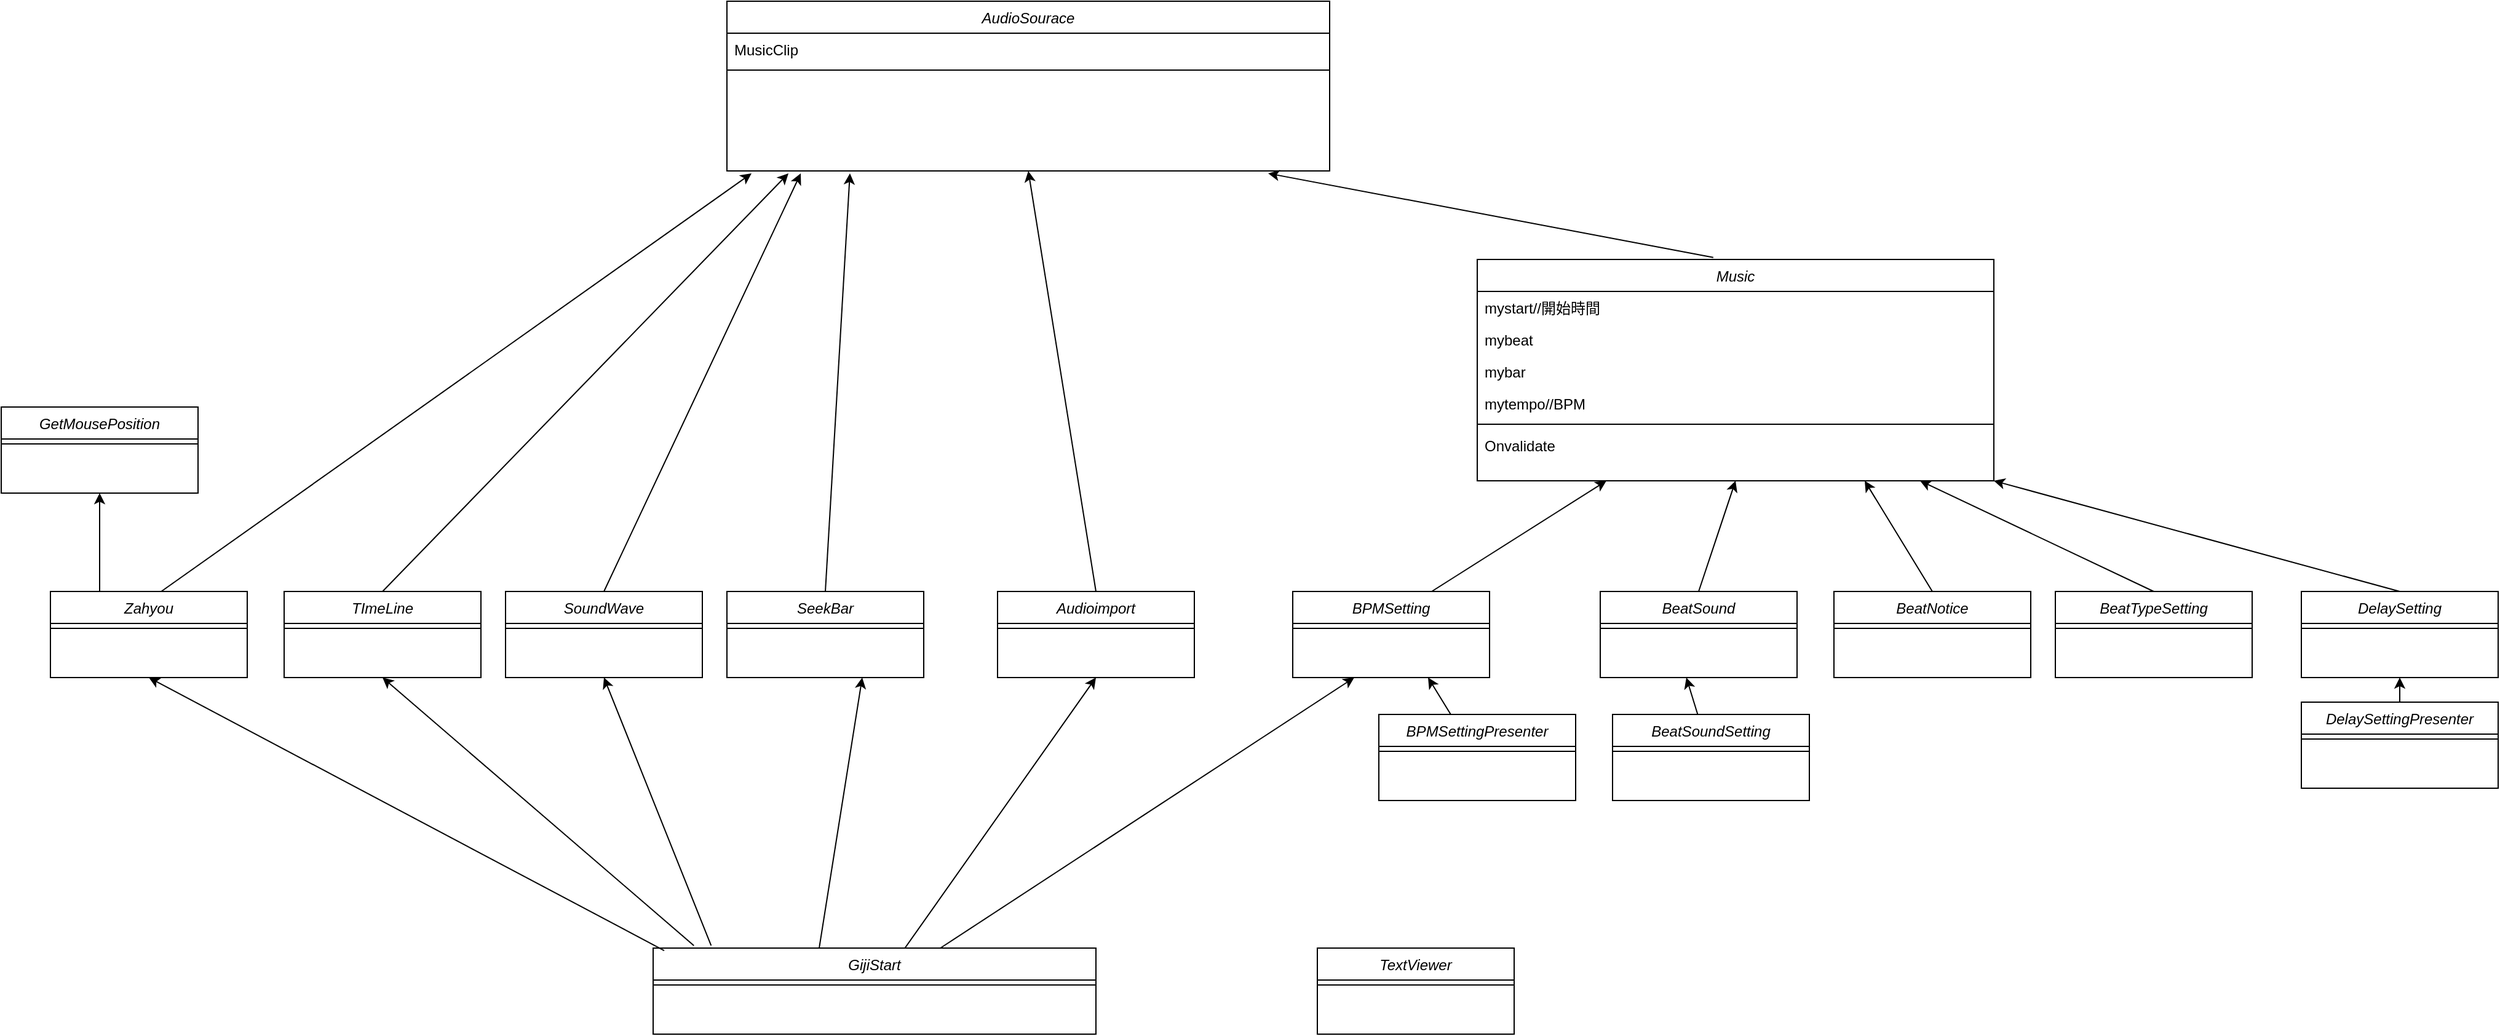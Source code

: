 <mxfile version="17.4.5" type="github">
  <diagram id="C5RBs43oDa-KdzZeNtuy" name="Page-1">
    <mxGraphModel dx="3015" dy="2341" grid="1" gridSize="10" guides="1" tooltips="1" connect="1" arrows="1" fold="1" page="1" pageScale="1" pageWidth="827" pageHeight="1169" math="0" shadow="0">
      <root>
        <mxCell id="WIyWlLk6GJQsqaUBKTNV-0" />
        <mxCell id="WIyWlLk6GJQsqaUBKTNV-1" parent="WIyWlLk6GJQsqaUBKTNV-0" />
        <mxCell id="vabBeUa6Q3-OMoRBs6Pe-0" value="Music" style="swimlane;fontStyle=2;align=center;verticalAlign=top;childLayout=stackLayout;horizontal=1;startSize=26;horizontalStack=0;resizeParent=1;resizeLast=0;collapsible=1;marginBottom=0;rounded=0;shadow=0;strokeWidth=1;" parent="WIyWlLk6GJQsqaUBKTNV-1" vertex="1">
          <mxGeometry x="430" y="-820" width="420" height="180" as="geometry">
            <mxRectangle x="230" y="140" width="160" height="26" as="alternateBounds" />
          </mxGeometry>
        </mxCell>
        <mxCell id="vabBeUa6Q3-OMoRBs6Pe-6" value="mystart//開始時間" style="text;align=left;verticalAlign=top;spacingLeft=4;spacingRight=4;overflow=hidden;rotatable=0;points=[[0,0.5],[1,0.5]];portConstraint=eastwest;" parent="vabBeUa6Q3-OMoRBs6Pe-0" vertex="1">
          <mxGeometry y="26" width="420" height="26" as="geometry" />
        </mxCell>
        <mxCell id="vabBeUa6Q3-OMoRBs6Pe-1" value="mybeat" style="text;align=left;verticalAlign=top;spacingLeft=4;spacingRight=4;overflow=hidden;rotatable=0;points=[[0,0.5],[1,0.5]];portConstraint=eastwest;" parent="vabBeUa6Q3-OMoRBs6Pe-0" vertex="1">
          <mxGeometry y="52" width="420" height="26" as="geometry" />
        </mxCell>
        <mxCell id="vabBeUa6Q3-OMoRBs6Pe-2" value="mybar" style="text;align=left;verticalAlign=top;spacingLeft=4;spacingRight=4;overflow=hidden;rotatable=0;points=[[0,0.5],[1,0.5]];portConstraint=eastwest;rounded=0;shadow=0;html=0;" parent="vabBeUa6Q3-OMoRBs6Pe-0" vertex="1">
          <mxGeometry y="78" width="420" height="26" as="geometry" />
        </mxCell>
        <mxCell id="vabBeUa6Q3-OMoRBs6Pe-3" value="mytempo//BPM" style="text;align=left;verticalAlign=top;spacingLeft=4;spacingRight=4;overflow=hidden;rotatable=0;points=[[0,0.5],[1,0.5]];portConstraint=eastwest;rounded=0;shadow=0;html=0;" parent="vabBeUa6Q3-OMoRBs6Pe-0" vertex="1">
          <mxGeometry y="104" width="420" height="26" as="geometry" />
        </mxCell>
        <mxCell id="vabBeUa6Q3-OMoRBs6Pe-4" value="" style="line;html=1;strokeWidth=1;align=left;verticalAlign=middle;spacingTop=-1;spacingLeft=3;spacingRight=3;rotatable=0;labelPosition=right;points=[];portConstraint=eastwest;" parent="vabBeUa6Q3-OMoRBs6Pe-0" vertex="1">
          <mxGeometry y="130" width="420" height="8" as="geometry" />
        </mxCell>
        <mxCell id="vabBeUa6Q3-OMoRBs6Pe-5" value="Onvalidate" style="text;align=left;verticalAlign=top;spacingLeft=4;spacingRight=4;overflow=hidden;rotatable=0;points=[[0,0.5],[1,0.5]];portConstraint=eastwest;" parent="vabBeUa6Q3-OMoRBs6Pe-0" vertex="1">
          <mxGeometry y="138" width="420" height="26" as="geometry" />
        </mxCell>
        <mxCell id="u_GxQoM4OM5865aHiYMQ-0" value="AudioSourace" style="swimlane;fontStyle=2;align=center;verticalAlign=top;childLayout=stackLayout;horizontal=1;startSize=26;horizontalStack=0;resizeParent=1;resizeLast=0;collapsible=1;marginBottom=0;rounded=0;shadow=0;strokeWidth=1;" vertex="1" parent="WIyWlLk6GJQsqaUBKTNV-1">
          <mxGeometry x="-180" y="-1030" width="490" height="138" as="geometry">
            <mxRectangle x="230" y="140" width="160" height="26" as="alternateBounds" />
          </mxGeometry>
        </mxCell>
        <mxCell id="u_GxQoM4OM5865aHiYMQ-1" value="MusicClip" style="text;align=left;verticalAlign=top;spacingLeft=4;spacingRight=4;overflow=hidden;rotatable=0;points=[[0,0.5],[1,0.5]];portConstraint=eastwest;" vertex="1" parent="u_GxQoM4OM5865aHiYMQ-0">
          <mxGeometry y="26" width="490" height="26" as="geometry" />
        </mxCell>
        <mxCell id="u_GxQoM4OM5865aHiYMQ-4" value="" style="line;html=1;strokeWidth=1;align=left;verticalAlign=middle;spacingTop=-1;spacingLeft=3;spacingRight=3;rotatable=0;labelPosition=right;points=[];portConstraint=eastwest;" vertex="1" parent="u_GxQoM4OM5865aHiYMQ-0">
          <mxGeometry y="52" width="490" height="8" as="geometry" />
        </mxCell>
        <mxCell id="u_GxQoM4OM5865aHiYMQ-6" value="" style="endArrow=classic;html=1;rounded=0;exitX=0.457;exitY=-0.009;exitDx=0;exitDy=0;exitPerimeter=0;" edge="1" parent="WIyWlLk6GJQsqaUBKTNV-1" source="vabBeUa6Q3-OMoRBs6Pe-0">
          <mxGeometry width="50" height="50" relative="1" as="geometry">
            <mxPoint x="350" y="-390" as="sourcePoint" />
            <mxPoint x="260" y="-890" as="targetPoint" />
          </mxGeometry>
        </mxCell>
        <mxCell id="u_GxQoM4OM5865aHiYMQ-7" value="Audioimport" style="swimlane;fontStyle=2;align=center;verticalAlign=top;childLayout=stackLayout;horizontal=1;startSize=26;horizontalStack=0;resizeParent=1;resizeLast=0;collapsible=1;marginBottom=0;rounded=0;shadow=0;strokeWidth=1;" vertex="1" parent="WIyWlLk6GJQsqaUBKTNV-1">
          <mxGeometry x="40" y="-550" width="160" height="70" as="geometry">
            <mxRectangle x="230" y="140" width="160" height="26" as="alternateBounds" />
          </mxGeometry>
        </mxCell>
        <mxCell id="u_GxQoM4OM5865aHiYMQ-9" value="" style="line;html=1;strokeWidth=1;align=left;verticalAlign=middle;spacingTop=-1;spacingLeft=3;spacingRight=3;rotatable=0;labelPosition=right;points=[];portConstraint=eastwest;" vertex="1" parent="u_GxQoM4OM5865aHiYMQ-7">
          <mxGeometry y="26" width="160" height="8" as="geometry" />
        </mxCell>
        <mxCell id="u_GxQoM4OM5865aHiYMQ-10" value="" style="endArrow=classic;html=1;rounded=0;exitX=0.5;exitY=0;exitDx=0;exitDy=0;entryX=0.5;entryY=1;entryDx=0;entryDy=0;" edge="1" parent="WIyWlLk6GJQsqaUBKTNV-1" source="u_GxQoM4OM5865aHiYMQ-7" target="u_GxQoM4OM5865aHiYMQ-0">
          <mxGeometry width="50" height="50" relative="1" as="geometry">
            <mxPoint x="350" y="-390" as="sourcePoint" />
            <mxPoint x="360" y="-640" as="targetPoint" />
          </mxGeometry>
        </mxCell>
        <mxCell id="u_GxQoM4OM5865aHiYMQ-11" value="GijiStart" style="swimlane;fontStyle=2;align=center;verticalAlign=top;childLayout=stackLayout;horizontal=1;startSize=26;horizontalStack=0;resizeParent=1;resizeLast=0;collapsible=1;marginBottom=0;rounded=0;shadow=0;strokeWidth=1;" vertex="1" parent="WIyWlLk6GJQsqaUBKTNV-1">
          <mxGeometry x="-240" y="-260" width="360" height="70" as="geometry">
            <mxRectangle x="230" y="140" width="160" height="26" as="alternateBounds" />
          </mxGeometry>
        </mxCell>
        <mxCell id="u_GxQoM4OM5865aHiYMQ-12" value="" style="line;html=1;strokeWidth=1;align=left;verticalAlign=middle;spacingTop=-1;spacingLeft=3;spacingRight=3;rotatable=0;labelPosition=right;points=[];portConstraint=eastwest;" vertex="1" parent="u_GxQoM4OM5865aHiYMQ-11">
          <mxGeometry y="26" width="360" height="8" as="geometry" />
        </mxCell>
        <mxCell id="u_GxQoM4OM5865aHiYMQ-13" value="" style="endArrow=classic;html=1;rounded=0;entryX=0.5;entryY=1;entryDx=0;entryDy=0;" edge="1" parent="WIyWlLk6GJQsqaUBKTNV-1" source="u_GxQoM4OM5865aHiYMQ-11" target="u_GxQoM4OM5865aHiYMQ-7">
          <mxGeometry width="50" height="50" relative="1" as="geometry">
            <mxPoint x="480" y="-240" as="sourcePoint" />
            <mxPoint x="190" y="-490" as="targetPoint" />
          </mxGeometry>
        </mxCell>
        <mxCell id="u_GxQoM4OM5865aHiYMQ-14" value="BPMSetting" style="swimlane;fontStyle=2;align=center;verticalAlign=top;childLayout=stackLayout;horizontal=1;startSize=26;horizontalStack=0;resizeParent=1;resizeLast=0;collapsible=1;marginBottom=0;rounded=0;shadow=0;strokeWidth=1;" vertex="1" parent="WIyWlLk6GJQsqaUBKTNV-1">
          <mxGeometry x="280" y="-550" width="160" height="70" as="geometry">
            <mxRectangle x="230" y="140" width="160" height="26" as="alternateBounds" />
          </mxGeometry>
        </mxCell>
        <mxCell id="u_GxQoM4OM5865aHiYMQ-15" value="" style="line;html=1;strokeWidth=1;align=left;verticalAlign=middle;spacingTop=-1;spacingLeft=3;spacingRight=3;rotatable=0;labelPosition=right;points=[];portConstraint=eastwest;" vertex="1" parent="u_GxQoM4OM5865aHiYMQ-14">
          <mxGeometry y="26" width="160" height="8" as="geometry" />
        </mxCell>
        <mxCell id="u_GxQoM4OM5865aHiYMQ-16" value="" style="endArrow=classic;html=1;rounded=0;exitX=0.706;exitY=0;exitDx=0;exitDy=0;exitPerimeter=0;entryX=0.25;entryY=1;entryDx=0;entryDy=0;" edge="1" parent="WIyWlLk6GJQsqaUBKTNV-1" source="u_GxQoM4OM5865aHiYMQ-14" target="vabBeUa6Q3-OMoRBs6Pe-0">
          <mxGeometry width="50" height="50" relative="1" as="geometry">
            <mxPoint x="480" y="-240" as="sourcePoint" />
            <mxPoint x="480" y="-660" as="targetPoint" />
          </mxGeometry>
        </mxCell>
        <mxCell id="u_GxQoM4OM5865aHiYMQ-17" value="BPMSettingPresenter" style="swimlane;fontStyle=2;align=center;verticalAlign=top;childLayout=stackLayout;horizontal=1;startSize=26;horizontalStack=0;resizeParent=1;resizeLast=0;collapsible=1;marginBottom=0;rounded=0;shadow=0;strokeWidth=1;" vertex="1" parent="WIyWlLk6GJQsqaUBKTNV-1">
          <mxGeometry x="350" y="-450" width="160" height="70" as="geometry">
            <mxRectangle x="230" y="140" width="160" height="26" as="alternateBounds" />
          </mxGeometry>
        </mxCell>
        <mxCell id="u_GxQoM4OM5865aHiYMQ-18" value="" style="line;html=1;strokeWidth=1;align=left;verticalAlign=middle;spacingTop=-1;spacingLeft=3;spacingRight=3;rotatable=0;labelPosition=right;points=[];portConstraint=eastwest;" vertex="1" parent="u_GxQoM4OM5865aHiYMQ-17">
          <mxGeometry y="26" width="160" height="8" as="geometry" />
        </mxCell>
        <mxCell id="u_GxQoM4OM5865aHiYMQ-19" value="" style="endArrow=classic;html=1;rounded=0;" edge="1" parent="WIyWlLk6GJQsqaUBKTNV-1" source="u_GxQoM4OM5865aHiYMQ-17">
          <mxGeometry width="50" height="50" relative="1" as="geometry">
            <mxPoint x="480" y="-440" as="sourcePoint" />
            <mxPoint x="390" y="-480" as="targetPoint" />
          </mxGeometry>
        </mxCell>
        <mxCell id="u_GxQoM4OM5865aHiYMQ-20" value="" style="endArrow=classic;html=1;rounded=0;" edge="1" parent="WIyWlLk6GJQsqaUBKTNV-1" source="u_GxQoM4OM5865aHiYMQ-11">
          <mxGeometry width="50" height="50" relative="1" as="geometry">
            <mxPoint x="480" y="-440" as="sourcePoint" />
            <mxPoint x="330" y="-480" as="targetPoint" />
          </mxGeometry>
        </mxCell>
        <mxCell id="u_GxQoM4OM5865aHiYMQ-21" value="BeatSound" style="swimlane;fontStyle=2;align=center;verticalAlign=top;childLayout=stackLayout;horizontal=1;startSize=26;horizontalStack=0;resizeParent=1;resizeLast=0;collapsible=1;marginBottom=0;rounded=0;shadow=0;strokeWidth=1;" vertex="1" parent="WIyWlLk6GJQsqaUBKTNV-1">
          <mxGeometry x="530" y="-550" width="160" height="70" as="geometry">
            <mxRectangle x="230" y="140" width="160" height="26" as="alternateBounds" />
          </mxGeometry>
        </mxCell>
        <mxCell id="u_GxQoM4OM5865aHiYMQ-22" value="" style="line;html=1;strokeWidth=1;align=left;verticalAlign=middle;spacingTop=-1;spacingLeft=3;spacingRight=3;rotatable=0;labelPosition=right;points=[];portConstraint=eastwest;" vertex="1" parent="u_GxQoM4OM5865aHiYMQ-21">
          <mxGeometry y="26" width="160" height="8" as="geometry" />
        </mxCell>
        <mxCell id="u_GxQoM4OM5865aHiYMQ-23" value="BeatSoundSetting" style="swimlane;fontStyle=2;align=center;verticalAlign=top;childLayout=stackLayout;horizontal=1;startSize=26;horizontalStack=0;resizeParent=1;resizeLast=0;collapsible=1;marginBottom=0;rounded=0;shadow=0;strokeWidth=1;" vertex="1" parent="WIyWlLk6GJQsqaUBKTNV-1">
          <mxGeometry x="540" y="-450" width="160" height="70" as="geometry">
            <mxRectangle x="230" y="140" width="160" height="26" as="alternateBounds" />
          </mxGeometry>
        </mxCell>
        <mxCell id="u_GxQoM4OM5865aHiYMQ-24" value="" style="line;html=1;strokeWidth=1;align=left;verticalAlign=middle;spacingTop=-1;spacingLeft=3;spacingRight=3;rotatable=0;labelPosition=right;points=[];portConstraint=eastwest;" vertex="1" parent="u_GxQoM4OM5865aHiYMQ-23">
          <mxGeometry y="26" width="160" height="8" as="geometry" />
        </mxCell>
        <mxCell id="u_GxQoM4OM5865aHiYMQ-25" value="" style="endArrow=classic;html=1;rounded=0;" edge="1" parent="WIyWlLk6GJQsqaUBKTNV-1" source="u_GxQoM4OM5865aHiYMQ-23">
          <mxGeometry width="50" height="50" relative="1" as="geometry">
            <mxPoint x="480" y="-440" as="sourcePoint" />
            <mxPoint x="600" y="-480" as="targetPoint" />
          </mxGeometry>
        </mxCell>
        <mxCell id="u_GxQoM4OM5865aHiYMQ-26" value="" style="endArrow=classic;html=1;rounded=0;exitX=0.5;exitY=0;exitDx=0;exitDy=0;entryX=0.5;entryY=1;entryDx=0;entryDy=0;" edge="1" parent="WIyWlLk6GJQsqaUBKTNV-1" source="u_GxQoM4OM5865aHiYMQ-21" target="vabBeUa6Q3-OMoRBs6Pe-0">
          <mxGeometry width="50" height="50" relative="1" as="geometry">
            <mxPoint x="480" y="-440" as="sourcePoint" />
            <mxPoint x="550" y="-660" as="targetPoint" />
          </mxGeometry>
        </mxCell>
        <mxCell id="u_GxQoM4OM5865aHiYMQ-27" value="BeatNotice" style="swimlane;fontStyle=2;align=center;verticalAlign=top;childLayout=stackLayout;horizontal=1;startSize=26;horizontalStack=0;resizeParent=1;resizeLast=0;collapsible=1;marginBottom=0;rounded=0;shadow=0;strokeWidth=1;" vertex="1" parent="WIyWlLk6GJQsqaUBKTNV-1">
          <mxGeometry x="720" y="-550" width="160" height="70" as="geometry">
            <mxRectangle x="230" y="140" width="160" height="26" as="alternateBounds" />
          </mxGeometry>
        </mxCell>
        <mxCell id="u_GxQoM4OM5865aHiYMQ-28" value="" style="line;html=1;strokeWidth=1;align=left;verticalAlign=middle;spacingTop=-1;spacingLeft=3;spacingRight=3;rotatable=0;labelPosition=right;points=[];portConstraint=eastwest;" vertex="1" parent="u_GxQoM4OM5865aHiYMQ-27">
          <mxGeometry y="26" width="160" height="8" as="geometry" />
        </mxCell>
        <mxCell id="u_GxQoM4OM5865aHiYMQ-29" value="" style="endArrow=classic;html=1;rounded=0;exitX=0.5;exitY=0;exitDx=0;exitDy=0;entryX=0.75;entryY=1;entryDx=0;entryDy=0;" edge="1" parent="WIyWlLk6GJQsqaUBKTNV-1" source="u_GxQoM4OM5865aHiYMQ-27" target="vabBeUa6Q3-OMoRBs6Pe-0">
          <mxGeometry width="50" height="50" relative="1" as="geometry">
            <mxPoint x="480" y="-440" as="sourcePoint" />
            <mxPoint x="580" y="-630" as="targetPoint" />
          </mxGeometry>
        </mxCell>
        <mxCell id="u_GxQoM4OM5865aHiYMQ-32" value="BeatTypeSetting" style="swimlane;fontStyle=2;align=center;verticalAlign=top;childLayout=stackLayout;horizontal=1;startSize=26;horizontalStack=0;resizeParent=1;resizeLast=0;collapsible=1;marginBottom=0;rounded=0;shadow=0;strokeWidth=1;" vertex="1" parent="WIyWlLk6GJQsqaUBKTNV-1">
          <mxGeometry x="900" y="-550" width="160" height="70" as="geometry">
            <mxRectangle x="230" y="140" width="160" height="26" as="alternateBounds" />
          </mxGeometry>
        </mxCell>
        <mxCell id="u_GxQoM4OM5865aHiYMQ-33" value="" style="line;html=1;strokeWidth=1;align=left;verticalAlign=middle;spacingTop=-1;spacingLeft=3;spacingRight=3;rotatable=0;labelPosition=right;points=[];portConstraint=eastwest;" vertex="1" parent="u_GxQoM4OM5865aHiYMQ-32">
          <mxGeometry y="26" width="160" height="8" as="geometry" />
        </mxCell>
        <mxCell id="u_GxQoM4OM5865aHiYMQ-34" value="" style="endArrow=classic;html=1;rounded=0;exitX=0.5;exitY=0;exitDx=0;exitDy=0;" edge="1" parent="WIyWlLk6GJQsqaUBKTNV-1" source="u_GxQoM4OM5865aHiYMQ-32">
          <mxGeometry width="50" height="50" relative="1" as="geometry">
            <mxPoint x="440" y="-670" as="sourcePoint" />
            <mxPoint x="790" y="-640" as="targetPoint" />
          </mxGeometry>
        </mxCell>
        <mxCell id="u_GxQoM4OM5865aHiYMQ-35" value="DelaySetting" style="swimlane;fontStyle=2;align=center;verticalAlign=top;childLayout=stackLayout;horizontal=1;startSize=26;horizontalStack=0;resizeParent=1;resizeLast=0;collapsible=1;marginBottom=0;rounded=0;shadow=0;strokeWidth=1;" vertex="1" parent="WIyWlLk6GJQsqaUBKTNV-1">
          <mxGeometry x="1100" y="-550" width="160" height="70" as="geometry">
            <mxRectangle x="230" y="140" width="160" height="26" as="alternateBounds" />
          </mxGeometry>
        </mxCell>
        <mxCell id="u_GxQoM4OM5865aHiYMQ-36" value="" style="line;html=1;strokeWidth=1;align=left;verticalAlign=middle;spacingTop=-1;spacingLeft=3;spacingRight=3;rotatable=0;labelPosition=right;points=[];portConstraint=eastwest;" vertex="1" parent="u_GxQoM4OM5865aHiYMQ-35">
          <mxGeometry y="26" width="160" height="8" as="geometry" />
        </mxCell>
        <mxCell id="u_GxQoM4OM5865aHiYMQ-37" value="DelaySettingPresenter" style="swimlane;fontStyle=2;align=center;verticalAlign=top;childLayout=stackLayout;horizontal=1;startSize=26;horizontalStack=0;resizeParent=1;resizeLast=0;collapsible=1;marginBottom=0;rounded=0;shadow=0;strokeWidth=1;" vertex="1" parent="WIyWlLk6GJQsqaUBKTNV-1">
          <mxGeometry x="1100" y="-460" width="160" height="70" as="geometry">
            <mxRectangle x="230" y="140" width="160" height="26" as="alternateBounds" />
          </mxGeometry>
        </mxCell>
        <mxCell id="u_GxQoM4OM5865aHiYMQ-38" value="" style="line;html=1;strokeWidth=1;align=left;verticalAlign=middle;spacingTop=-1;spacingLeft=3;spacingRight=3;rotatable=0;labelPosition=right;points=[];portConstraint=eastwest;" vertex="1" parent="u_GxQoM4OM5865aHiYMQ-37">
          <mxGeometry y="26" width="160" height="8" as="geometry" />
        </mxCell>
        <mxCell id="u_GxQoM4OM5865aHiYMQ-39" value="" style="endArrow=classic;html=1;rounded=0;entryX=0.5;entryY=1;entryDx=0;entryDy=0;" edge="1" parent="WIyWlLk6GJQsqaUBKTNV-1" source="u_GxQoM4OM5865aHiYMQ-37" target="u_GxQoM4OM5865aHiYMQ-35">
          <mxGeometry width="50" height="50" relative="1" as="geometry">
            <mxPoint x="820" y="-550" as="sourcePoint" />
            <mxPoint x="870" y="-600" as="targetPoint" />
          </mxGeometry>
        </mxCell>
        <mxCell id="u_GxQoM4OM5865aHiYMQ-40" value="" style="endArrow=classic;html=1;rounded=0;exitX=0.5;exitY=0;exitDx=0;exitDy=0;entryX=1;entryY=1;entryDx=0;entryDy=0;" edge="1" parent="WIyWlLk6GJQsqaUBKTNV-1" source="u_GxQoM4OM5865aHiYMQ-35" target="vabBeUa6Q3-OMoRBs6Pe-0">
          <mxGeometry width="50" height="50" relative="1" as="geometry">
            <mxPoint x="820" y="-550" as="sourcePoint" />
            <mxPoint x="870" y="-600" as="targetPoint" />
          </mxGeometry>
        </mxCell>
        <mxCell id="u_GxQoM4OM5865aHiYMQ-41" value="SeekBar" style="swimlane;fontStyle=2;align=center;verticalAlign=top;childLayout=stackLayout;horizontal=1;startSize=26;horizontalStack=0;resizeParent=1;resizeLast=0;collapsible=1;marginBottom=0;rounded=0;shadow=0;strokeWidth=1;" vertex="1" parent="WIyWlLk6GJQsqaUBKTNV-1">
          <mxGeometry x="-180" y="-550" width="160" height="70" as="geometry">
            <mxRectangle x="230" y="140" width="160" height="26" as="alternateBounds" />
          </mxGeometry>
        </mxCell>
        <mxCell id="u_GxQoM4OM5865aHiYMQ-42" value="" style="line;html=1;strokeWidth=1;align=left;verticalAlign=middle;spacingTop=-1;spacingLeft=3;spacingRight=3;rotatable=0;labelPosition=right;points=[];portConstraint=eastwest;" vertex="1" parent="u_GxQoM4OM5865aHiYMQ-41">
          <mxGeometry y="26" width="160" height="8" as="geometry" />
        </mxCell>
        <mxCell id="u_GxQoM4OM5865aHiYMQ-43" value="" style="endArrow=classic;html=1;rounded=0;exitX=0.5;exitY=0;exitDx=0;exitDy=0;" edge="1" parent="WIyWlLk6GJQsqaUBKTNV-1" source="u_GxQoM4OM5865aHiYMQ-41">
          <mxGeometry width="50" height="50" relative="1" as="geometry">
            <mxPoint x="-40" y="-470" as="sourcePoint" />
            <mxPoint x="-80" y="-890" as="targetPoint" />
          </mxGeometry>
        </mxCell>
        <mxCell id="u_GxQoM4OM5865aHiYMQ-44" value="" style="endArrow=classic;html=1;rounded=0;exitX=0.375;exitY=0;exitDx=0;exitDy=0;exitPerimeter=0;" edge="1" parent="WIyWlLk6GJQsqaUBKTNV-1" source="u_GxQoM4OM5865aHiYMQ-11">
          <mxGeometry width="50" height="50" relative="1" as="geometry">
            <mxPoint x="30" y="-370" as="sourcePoint" />
            <mxPoint x="-70" y="-480" as="targetPoint" />
          </mxGeometry>
        </mxCell>
        <mxCell id="u_GxQoM4OM5865aHiYMQ-45" value="SoundWave" style="swimlane;fontStyle=2;align=center;verticalAlign=top;childLayout=stackLayout;horizontal=1;startSize=26;horizontalStack=0;resizeParent=1;resizeLast=0;collapsible=1;marginBottom=0;rounded=0;shadow=0;strokeWidth=1;" vertex="1" parent="WIyWlLk6GJQsqaUBKTNV-1">
          <mxGeometry x="-360" y="-550" width="160" height="70" as="geometry">
            <mxRectangle x="230" y="140" width="160" height="26" as="alternateBounds" />
          </mxGeometry>
        </mxCell>
        <mxCell id="u_GxQoM4OM5865aHiYMQ-46" value="" style="line;html=1;strokeWidth=1;align=left;verticalAlign=middle;spacingTop=-1;spacingLeft=3;spacingRight=3;rotatable=0;labelPosition=right;points=[];portConstraint=eastwest;" vertex="1" parent="u_GxQoM4OM5865aHiYMQ-45">
          <mxGeometry y="26" width="160" height="8" as="geometry" />
        </mxCell>
        <mxCell id="u_GxQoM4OM5865aHiYMQ-47" value="" style="endArrow=classic;html=1;rounded=0;exitX=0.5;exitY=0;exitDx=0;exitDy=0;" edge="1" parent="WIyWlLk6GJQsqaUBKTNV-1" source="u_GxQoM4OM5865aHiYMQ-45">
          <mxGeometry width="50" height="50" relative="1" as="geometry">
            <mxPoint x="30" y="-370" as="sourcePoint" />
            <mxPoint x="-120" y="-890" as="targetPoint" />
          </mxGeometry>
        </mxCell>
        <mxCell id="u_GxQoM4OM5865aHiYMQ-48" value="" style="endArrow=classic;html=1;rounded=0;entryX=0.5;entryY=1;entryDx=0;entryDy=0;exitX=0.131;exitY=-0.029;exitDx=0;exitDy=0;exitPerimeter=0;" edge="1" parent="WIyWlLk6GJQsqaUBKTNV-1" source="u_GxQoM4OM5865aHiYMQ-11" target="u_GxQoM4OM5865aHiYMQ-45">
          <mxGeometry width="50" height="50" relative="1" as="geometry">
            <mxPoint x="60" y="-470" as="sourcePoint" />
            <mxPoint x="110" y="-520" as="targetPoint" />
          </mxGeometry>
        </mxCell>
        <mxCell id="u_GxQoM4OM5865aHiYMQ-49" value="TImeLine" style="swimlane;fontStyle=2;align=center;verticalAlign=top;childLayout=stackLayout;horizontal=1;startSize=26;horizontalStack=0;resizeParent=1;resizeLast=0;collapsible=1;marginBottom=0;rounded=0;shadow=0;strokeWidth=1;" vertex="1" parent="WIyWlLk6GJQsqaUBKTNV-1">
          <mxGeometry x="-540" y="-550" width="160" height="70" as="geometry">
            <mxRectangle x="230" y="140" width="160" height="26" as="alternateBounds" />
          </mxGeometry>
        </mxCell>
        <mxCell id="u_GxQoM4OM5865aHiYMQ-50" value="" style="line;html=1;strokeWidth=1;align=left;verticalAlign=middle;spacingTop=-1;spacingLeft=3;spacingRight=3;rotatable=0;labelPosition=right;points=[];portConstraint=eastwest;" vertex="1" parent="u_GxQoM4OM5865aHiYMQ-49">
          <mxGeometry y="26" width="160" height="8" as="geometry" />
        </mxCell>
        <mxCell id="u_GxQoM4OM5865aHiYMQ-51" value="" style="endArrow=classic;html=1;rounded=0;exitX=0.5;exitY=0;exitDx=0;exitDy=0;" edge="1" parent="WIyWlLk6GJQsqaUBKTNV-1" source="u_GxQoM4OM5865aHiYMQ-49">
          <mxGeometry width="50" height="50" relative="1" as="geometry">
            <mxPoint x="10" y="-660" as="sourcePoint" />
            <mxPoint x="-130" y="-890" as="targetPoint" />
          </mxGeometry>
        </mxCell>
        <mxCell id="u_GxQoM4OM5865aHiYMQ-52" value="" style="endArrow=classic;html=1;rounded=0;entryX=0.5;entryY=1;entryDx=0;entryDy=0;exitX=0.092;exitY=-0.029;exitDx=0;exitDy=0;exitPerimeter=0;" edge="1" parent="WIyWlLk6GJQsqaUBKTNV-1" source="u_GxQoM4OM5865aHiYMQ-11" target="u_GxQoM4OM5865aHiYMQ-49">
          <mxGeometry width="50" height="50" relative="1" as="geometry">
            <mxPoint x="-70" y="-340" as="sourcePoint" />
            <mxPoint x="-20" y="-390" as="targetPoint" />
          </mxGeometry>
        </mxCell>
        <mxCell id="u_GxQoM4OM5865aHiYMQ-53" value="Zahyou" style="swimlane;fontStyle=2;align=center;verticalAlign=top;childLayout=stackLayout;horizontal=1;startSize=26;horizontalStack=0;resizeParent=1;resizeLast=0;collapsible=1;marginBottom=0;rounded=0;shadow=0;strokeWidth=1;" vertex="1" parent="WIyWlLk6GJQsqaUBKTNV-1">
          <mxGeometry x="-730" y="-550" width="160" height="70" as="geometry">
            <mxRectangle x="230" y="140" width="160" height="26" as="alternateBounds" />
          </mxGeometry>
        </mxCell>
        <mxCell id="u_GxQoM4OM5865aHiYMQ-54" value="" style="line;html=1;strokeWidth=1;align=left;verticalAlign=middle;spacingTop=-1;spacingLeft=3;spacingRight=3;rotatable=0;labelPosition=right;points=[];portConstraint=eastwest;" vertex="1" parent="u_GxQoM4OM5865aHiYMQ-53">
          <mxGeometry y="26" width="160" height="8" as="geometry" />
        </mxCell>
        <mxCell id="u_GxQoM4OM5865aHiYMQ-55" value="" style="endArrow=classic;html=1;rounded=0;exitX=0.563;exitY=0;exitDx=0;exitDy=0;exitPerimeter=0;" edge="1" parent="WIyWlLk6GJQsqaUBKTNV-1" source="u_GxQoM4OM5865aHiYMQ-53">
          <mxGeometry width="50" height="50" relative="1" as="geometry">
            <mxPoint x="-630" y="-500" as="sourcePoint" />
            <mxPoint x="-160" y="-890" as="targetPoint" />
          </mxGeometry>
        </mxCell>
        <mxCell id="u_GxQoM4OM5865aHiYMQ-56" value="" style="endArrow=classic;html=1;rounded=0;entryX=0.5;entryY=1;entryDx=0;entryDy=0;exitX=0.025;exitY=0.029;exitDx=0;exitDy=0;exitPerimeter=0;" edge="1" parent="WIyWlLk6GJQsqaUBKTNV-1" source="u_GxQoM4OM5865aHiYMQ-11" target="u_GxQoM4OM5865aHiYMQ-53">
          <mxGeometry width="50" height="50" relative="1" as="geometry">
            <mxPoint x="-280" y="-270" as="sourcePoint" />
            <mxPoint x="-420" y="-530" as="targetPoint" />
          </mxGeometry>
        </mxCell>
        <mxCell id="u_GxQoM4OM5865aHiYMQ-57" value="GetMousePosition&#xa;" style="swimlane;fontStyle=2;align=center;verticalAlign=top;childLayout=stackLayout;horizontal=1;startSize=26;horizontalStack=0;resizeParent=1;resizeLast=0;collapsible=1;marginBottom=0;rounded=0;shadow=0;strokeWidth=1;" vertex="1" parent="WIyWlLk6GJQsqaUBKTNV-1">
          <mxGeometry x="-770" y="-700" width="160" height="70" as="geometry">
            <mxRectangle x="230" y="140" width="160" height="26" as="alternateBounds" />
          </mxGeometry>
        </mxCell>
        <mxCell id="u_GxQoM4OM5865aHiYMQ-58" value="" style="line;html=1;strokeWidth=1;align=left;verticalAlign=middle;spacingTop=-1;spacingLeft=3;spacingRight=3;rotatable=0;labelPosition=right;points=[];portConstraint=eastwest;" vertex="1" parent="u_GxQoM4OM5865aHiYMQ-57">
          <mxGeometry y="26" width="160" height="8" as="geometry" />
        </mxCell>
        <mxCell id="u_GxQoM4OM5865aHiYMQ-59" value="" style="endArrow=classic;html=1;rounded=0;exitX=0.25;exitY=0;exitDx=0;exitDy=0;entryX=0.5;entryY=1;entryDx=0;entryDy=0;" edge="1" parent="WIyWlLk6GJQsqaUBKTNV-1" source="u_GxQoM4OM5865aHiYMQ-53" target="u_GxQoM4OM5865aHiYMQ-57">
          <mxGeometry width="50" height="50" relative="1" as="geometry">
            <mxPoint x="-680" y="-610" as="sourcePoint" />
            <mxPoint x="-690" y="-640" as="targetPoint" />
          </mxGeometry>
        </mxCell>
        <mxCell id="u_GxQoM4OM5865aHiYMQ-60" value="TextViewer" style="swimlane;fontStyle=2;align=center;verticalAlign=top;childLayout=stackLayout;horizontal=1;startSize=26;horizontalStack=0;resizeParent=1;resizeLast=0;collapsible=1;marginBottom=0;rounded=0;shadow=0;strokeWidth=1;" vertex="1" parent="WIyWlLk6GJQsqaUBKTNV-1">
          <mxGeometry x="300" y="-260" width="160" height="70" as="geometry">
            <mxRectangle x="230" y="140" width="160" height="26" as="alternateBounds" />
          </mxGeometry>
        </mxCell>
        <mxCell id="u_GxQoM4OM5865aHiYMQ-61" value="" style="line;html=1;strokeWidth=1;align=left;verticalAlign=middle;spacingTop=-1;spacingLeft=3;spacingRight=3;rotatable=0;labelPosition=right;points=[];portConstraint=eastwest;" vertex="1" parent="u_GxQoM4OM5865aHiYMQ-60">
          <mxGeometry y="26" width="160" height="8" as="geometry" />
        </mxCell>
      </root>
    </mxGraphModel>
  </diagram>
</mxfile>
